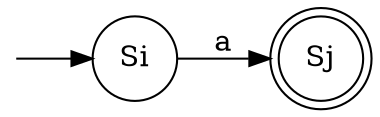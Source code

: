 digraph finite_state_machine {
    rankdir=LR;
    size="8,5"
    node [shape = point, color=white, fontcolor=white]; start;
    node [shape = doublecircle, color=black, fontcolor=black]; Sj;
    node [shape = circle];
    start -> Si;
    Si -> Sj [ label = "a" ];
}
